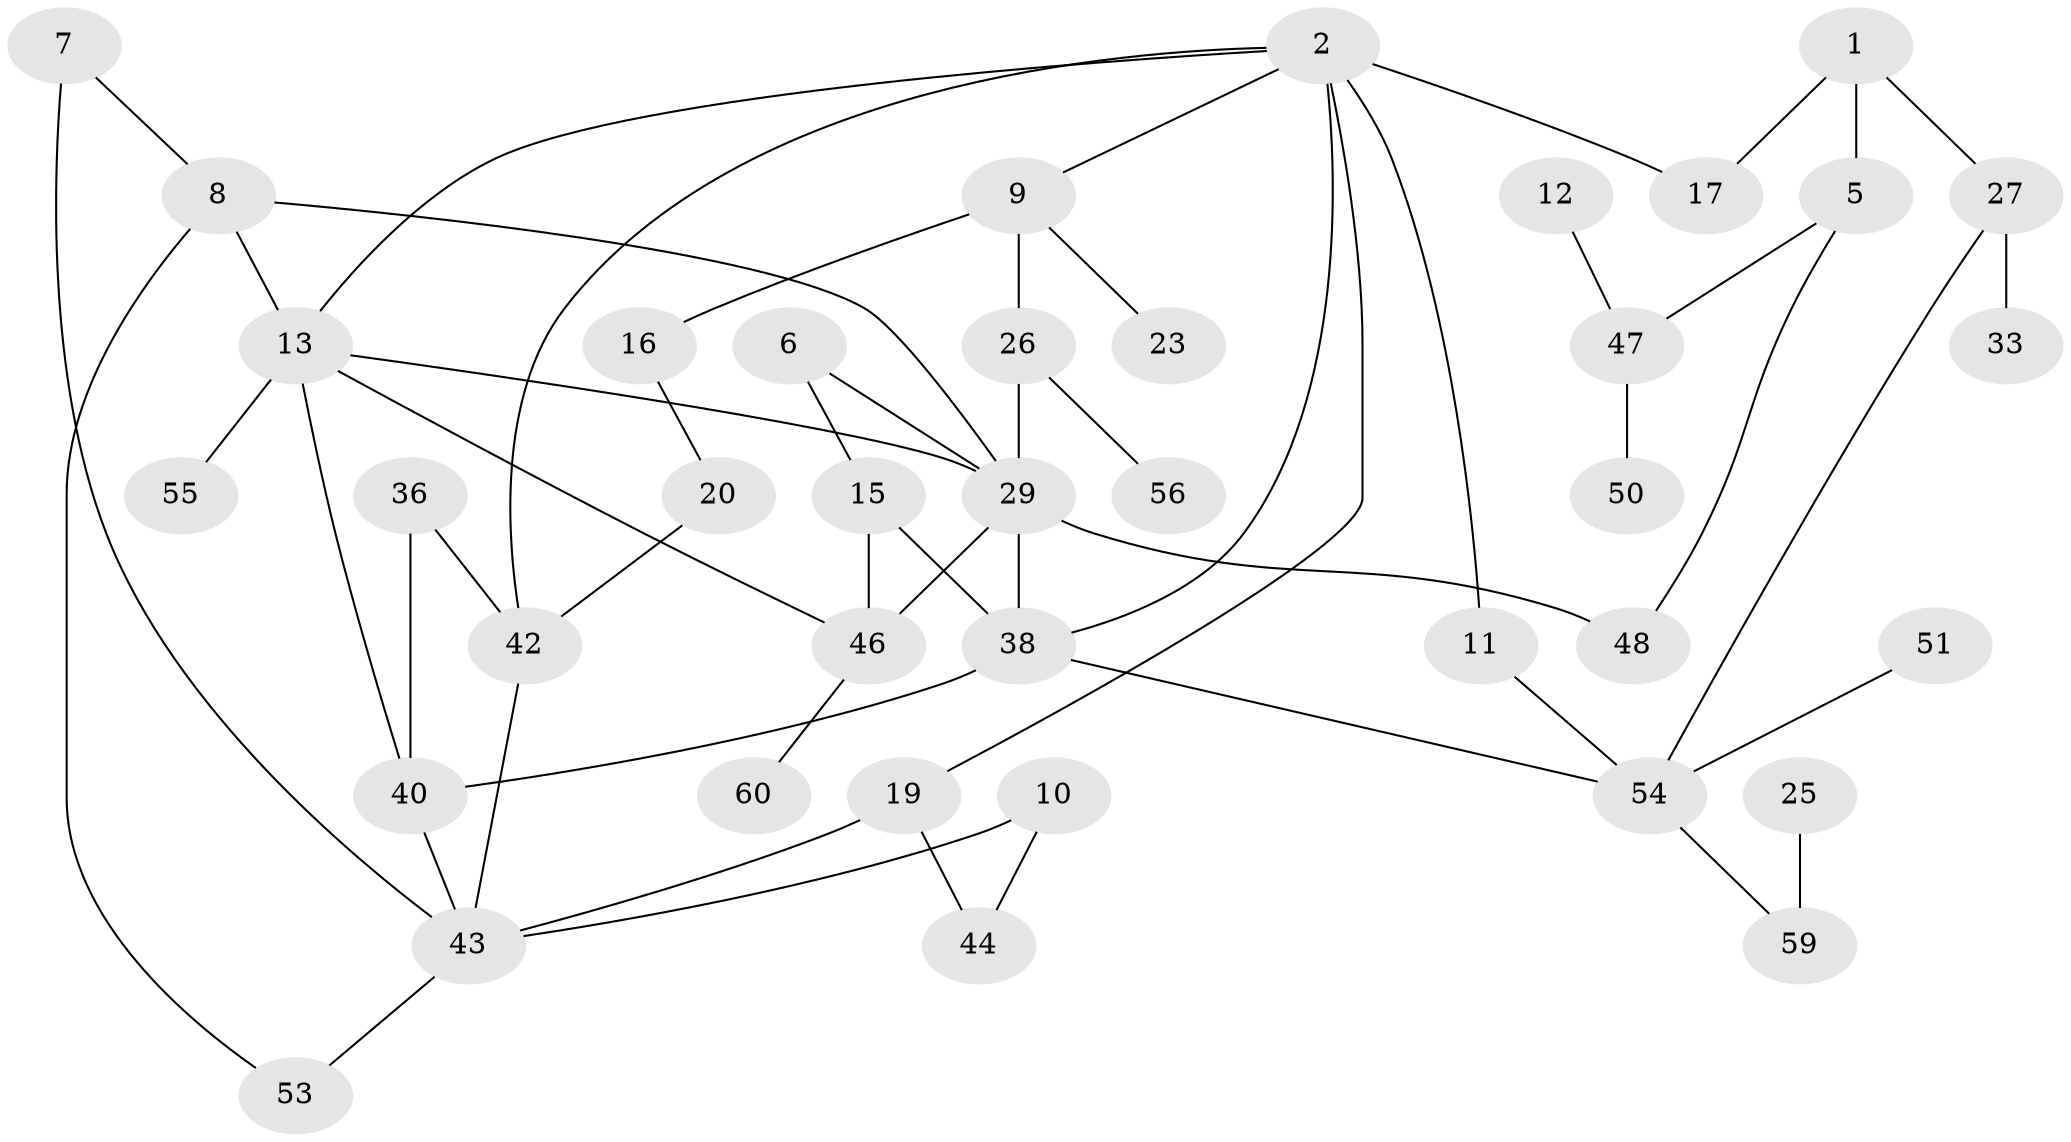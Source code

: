 // original degree distribution, {1: 0.30327868852459017, 4: 0.08196721311475409, 0: 0.13114754098360656, 2: 0.2786885245901639, 3: 0.16393442622950818, 5: 0.02459016393442623, 6: 0.01639344262295082}
// Generated by graph-tools (version 1.1) at 2025/33/03/09/25 02:33:23]
// undirected, 39 vertices, 55 edges
graph export_dot {
graph [start="1"]
  node [color=gray90,style=filled];
  1;
  2;
  5;
  6;
  7;
  8;
  9;
  10;
  11;
  12;
  13;
  15;
  16;
  17;
  19;
  20;
  23;
  25;
  26;
  27;
  29;
  33;
  36;
  38;
  40;
  42;
  43;
  44;
  46;
  47;
  48;
  50;
  51;
  53;
  54;
  55;
  56;
  59;
  60;
  1 -- 5 [weight=1.0];
  1 -- 17 [weight=1.0];
  1 -- 27 [weight=1.0];
  2 -- 9 [weight=1.0];
  2 -- 11 [weight=1.0];
  2 -- 13 [weight=1.0];
  2 -- 17 [weight=2.0];
  2 -- 19 [weight=1.0];
  2 -- 38 [weight=1.0];
  2 -- 42 [weight=1.0];
  5 -- 47 [weight=2.0];
  5 -- 48 [weight=1.0];
  6 -- 15 [weight=1.0];
  6 -- 29 [weight=1.0];
  7 -- 8 [weight=1.0];
  7 -- 43 [weight=1.0];
  8 -- 13 [weight=1.0];
  8 -- 29 [weight=1.0];
  8 -- 53 [weight=1.0];
  9 -- 16 [weight=1.0];
  9 -- 23 [weight=1.0];
  9 -- 26 [weight=2.0];
  10 -- 43 [weight=1.0];
  10 -- 44 [weight=1.0];
  11 -- 54 [weight=1.0];
  12 -- 47 [weight=1.0];
  13 -- 29 [weight=1.0];
  13 -- 40 [weight=2.0];
  13 -- 46 [weight=1.0];
  13 -- 55 [weight=1.0];
  15 -- 38 [weight=1.0];
  15 -- 46 [weight=1.0];
  16 -- 20 [weight=1.0];
  19 -- 43 [weight=1.0];
  19 -- 44 [weight=1.0];
  20 -- 42 [weight=1.0];
  25 -- 59 [weight=2.0];
  26 -- 29 [weight=1.0];
  26 -- 56 [weight=1.0];
  27 -- 33 [weight=3.0];
  27 -- 54 [weight=1.0];
  29 -- 38 [weight=3.0];
  29 -- 46 [weight=2.0];
  29 -- 48 [weight=1.0];
  36 -- 40 [weight=1.0];
  36 -- 42 [weight=1.0];
  38 -- 40 [weight=1.0];
  38 -- 54 [weight=1.0];
  40 -- 43 [weight=1.0];
  42 -- 43 [weight=1.0];
  43 -- 53 [weight=1.0];
  46 -- 60 [weight=1.0];
  47 -- 50 [weight=1.0];
  51 -- 54 [weight=1.0];
  54 -- 59 [weight=1.0];
}
